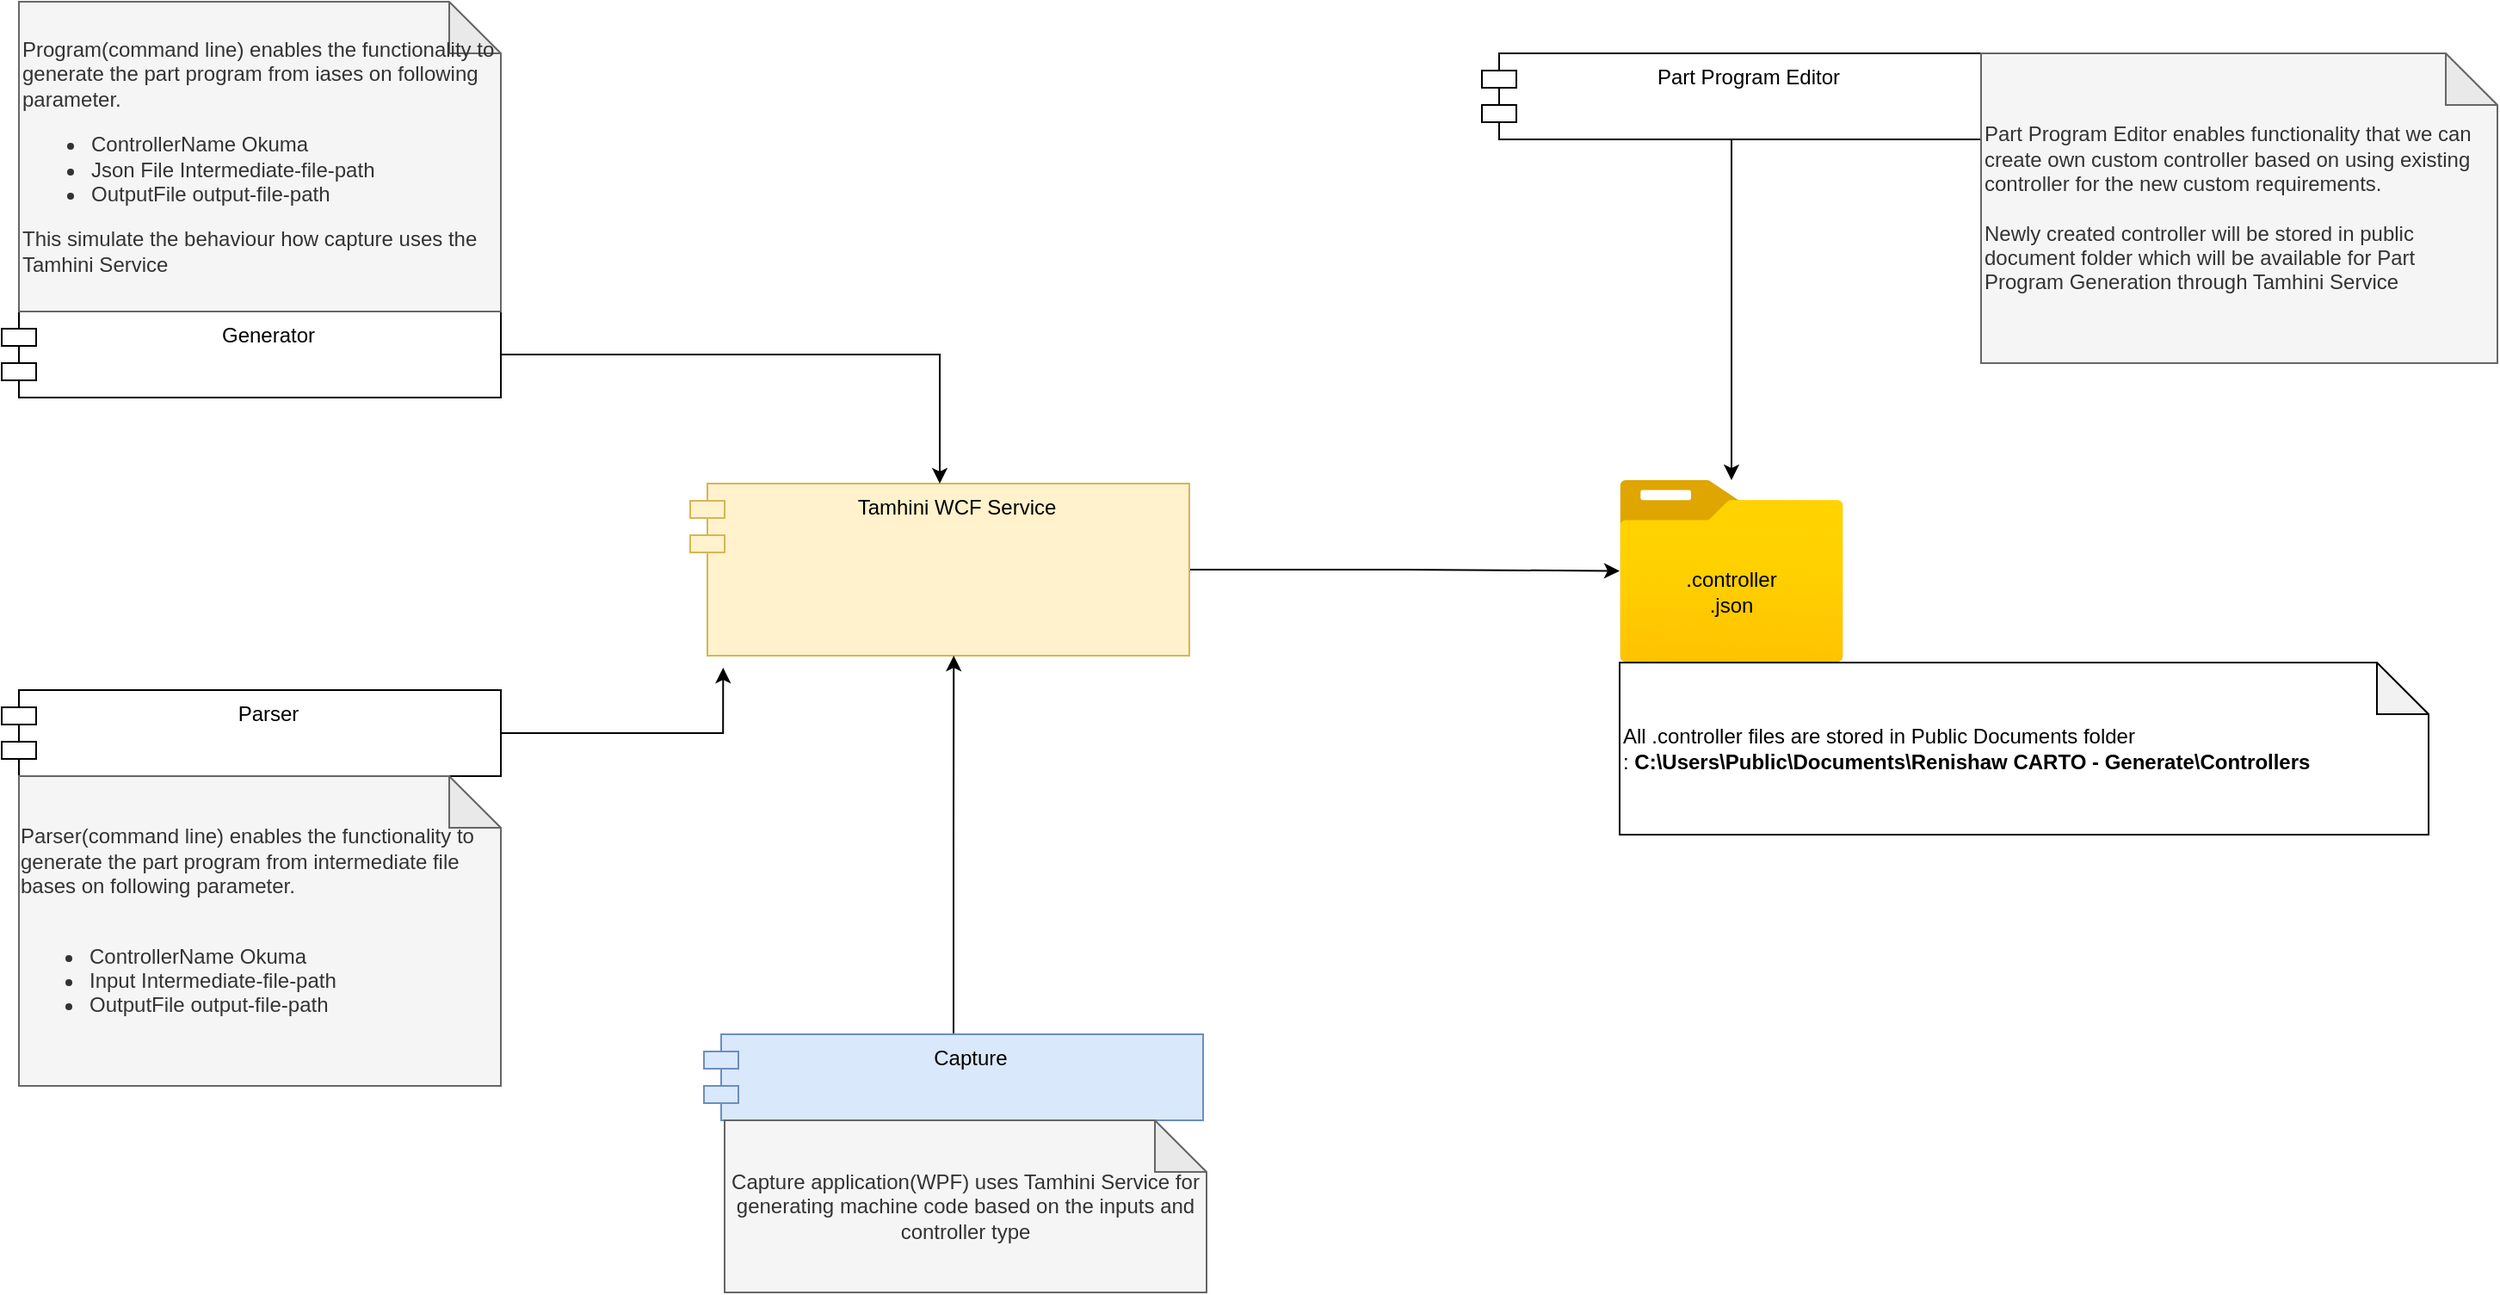 <mxfile version="21.6.8" type="github">
  <diagram name="Page-1" id="3JGw6h-FGLD1LkS74OxS">
    <mxGraphModel dx="2261" dy="764" grid="1" gridSize="10" guides="1" tooltips="1" connect="1" arrows="1" fold="1" page="1" pageScale="1" pageWidth="827" pageHeight="1169" math="0" shadow="0">
      <root>
        <mxCell id="0" />
        <mxCell id="1" parent="0" />
        <mxCell id="L4AEFNL89In-wAapZhFh-9" style="edgeStyle=orthogonalEdgeStyle;rounded=0;orthogonalLoop=1;jettySize=auto;html=1;" edge="1" parent="1" source="L4AEFNL89In-wAapZhFh-1" target="L4AEFNL89In-wAapZhFh-6">
          <mxGeometry relative="1" as="geometry" />
        </mxCell>
        <mxCell id="L4AEFNL89In-wAapZhFh-1" value="Tamhini WCF Service" style="shape=module;align=left;spacingLeft=20;align=center;verticalAlign=top;whiteSpace=wrap;html=1;fillColor=#fff2cc;strokeColor=#d6b656;" vertex="1" parent="1">
          <mxGeometry x="330" y="330" width="290" height="100" as="geometry" />
        </mxCell>
        <mxCell id="L4AEFNL89In-wAapZhFh-14" style="edgeStyle=orthogonalEdgeStyle;rounded=0;orthogonalLoop=1;jettySize=auto;html=1;entryX=0.066;entryY=1.07;entryDx=0;entryDy=0;entryPerimeter=0;" edge="1" parent="1" source="L4AEFNL89In-wAapZhFh-2" target="L4AEFNL89In-wAapZhFh-1">
          <mxGeometry relative="1" as="geometry" />
        </mxCell>
        <mxCell id="L4AEFNL89In-wAapZhFh-2" value="Parser" style="shape=module;align=left;spacingLeft=20;align=center;verticalAlign=top;whiteSpace=wrap;html=1;" vertex="1" parent="1">
          <mxGeometry x="-70" y="450" width="290" height="50" as="geometry" />
        </mxCell>
        <mxCell id="L4AEFNL89In-wAapZhFh-17" style="edgeStyle=orthogonalEdgeStyle;rounded=0;orthogonalLoop=1;jettySize=auto;html=1;" edge="1" parent="1" source="L4AEFNL89In-wAapZhFh-3" target="L4AEFNL89In-wAapZhFh-1">
          <mxGeometry relative="1" as="geometry" />
        </mxCell>
        <mxCell id="L4AEFNL89In-wAapZhFh-3" value="Generator" style="shape=module;align=left;spacingLeft=20;align=center;verticalAlign=top;whiteSpace=wrap;html=1;" vertex="1" parent="1">
          <mxGeometry x="-70" y="230" width="290" height="50" as="geometry" />
        </mxCell>
        <mxCell id="L4AEFNL89In-wAapZhFh-12" style="edgeStyle=orthogonalEdgeStyle;rounded=0;orthogonalLoop=1;jettySize=auto;html=1;entryX=0.528;entryY=1;entryDx=0;entryDy=0;entryPerimeter=0;" edge="1" parent="1" source="L4AEFNL89In-wAapZhFh-4" target="L4AEFNL89In-wAapZhFh-1">
          <mxGeometry relative="1" as="geometry" />
        </mxCell>
        <mxCell id="L4AEFNL89In-wAapZhFh-4" value="Capture" style="shape=module;align=left;spacingLeft=20;align=center;verticalAlign=top;whiteSpace=wrap;html=1;fillColor=#dae8fc;strokeColor=#6c8ebf;" vertex="1" parent="1">
          <mxGeometry x="338" y="650" width="290" height="50" as="geometry" />
        </mxCell>
        <mxCell id="L4AEFNL89In-wAapZhFh-11" style="edgeStyle=orthogonalEdgeStyle;rounded=0;orthogonalLoop=1;jettySize=auto;html=1;" edge="1" parent="1" source="L4AEFNL89In-wAapZhFh-5" target="L4AEFNL89In-wAapZhFh-6">
          <mxGeometry relative="1" as="geometry" />
        </mxCell>
        <mxCell id="L4AEFNL89In-wAapZhFh-5" value="Part Program Editor" style="shape=module;align=left;spacingLeft=20;align=center;verticalAlign=top;whiteSpace=wrap;html=1;" vertex="1" parent="1">
          <mxGeometry x="790" y="80" width="290" height="50" as="geometry" />
        </mxCell>
        <mxCell id="L4AEFNL89In-wAapZhFh-8" value="" style="group" vertex="1" connectable="0" parent="1">
          <mxGeometry x="870" y="328" width="130" height="105.51" as="geometry" />
        </mxCell>
        <mxCell id="L4AEFNL89In-wAapZhFh-6" value="" style="image;aspect=fixed;html=1;points=[];align=center;fontSize=12;image=img/lib/azure2/general/Folder_Blank.svg;" vertex="1" parent="L4AEFNL89In-wAapZhFh-8">
          <mxGeometry width="130" height="105.51" as="geometry" />
        </mxCell>
        <mxCell id="L4AEFNL89In-wAapZhFh-7" value=".controller&lt;br&gt;.json" style="text;html=1;strokeColor=none;fillColor=none;align=center;verticalAlign=middle;whiteSpace=wrap;rounded=0;" vertex="1" parent="L4AEFNL89In-wAapZhFh-8">
          <mxGeometry x="35" y="50" width="60" height="30" as="geometry" />
        </mxCell>
        <mxCell id="L4AEFNL89In-wAapZhFh-13" value="Capture application(WPF) uses Tamhini Service for generating machine code based on the inputs and controller type" style="shape=note;whiteSpace=wrap;html=1;backgroundOutline=1;darkOpacity=0.05;fillColor=#f5f5f5;strokeColor=#666666;fontColor=#333333;" vertex="1" parent="1">
          <mxGeometry x="350" y="700" width="280" height="100" as="geometry" />
        </mxCell>
        <mxCell id="L4AEFNL89In-wAapZhFh-15" value="&lt;div style=&quot;text-align: left;&quot;&gt;&lt;span style=&quot;background-color: initial;&quot;&gt;Parser(command line) enables the functionality to generate the part program from intermediate file bases on following parameter.&lt;br&gt;&lt;br&gt;&lt;ul&gt;&lt;li&gt;&lt;span style=&quot;background-color: initial;&quot;&gt;ControllerName Okuma&lt;/span&gt;&lt;/li&gt;&lt;li&gt;&lt;span style=&quot;background-color: initial;&quot;&gt;Input Intermediate-file-path&lt;/span&gt;&lt;/li&gt;&lt;li&gt;&lt;span style=&quot;background-color: initial;&quot;&gt;OutputFile output-file-path&lt;/span&gt;&lt;/li&gt;&lt;/ul&gt;&lt;/span&gt;&lt;/div&gt;" style="shape=note;whiteSpace=wrap;html=1;backgroundOutline=1;darkOpacity=0.05;fillColor=#f5f5f5;fontColor=#333333;strokeColor=#666666;" vertex="1" parent="1">
          <mxGeometry x="-60" y="500" width="280" height="180" as="geometry" />
        </mxCell>
        <mxCell id="L4AEFNL89In-wAapZhFh-16" value="&lt;div style=&quot;&quot;&gt;&lt;span style=&quot;background-color: initial;&quot;&gt;Program(command line) enables the functionality to generate the part program from iases on following parameter.&lt;br&gt;&lt;ul&gt;&lt;li&gt;&lt;span style=&quot;background-color: initial;&quot;&gt;ControllerName Okuma&lt;/span&gt;&lt;/li&gt;&lt;li&gt;&lt;span style=&quot;background-color: initial;&quot;&gt;Json File Intermediate-file-path&lt;/span&gt;&lt;/li&gt;&lt;li&gt;&lt;span style=&quot;background-color: initial;&quot;&gt;OutputFile output-file-path&lt;/span&gt;&lt;/li&gt;&lt;/ul&gt;&lt;div&gt;This simulate the behaviour how capture uses the Tamhini Service&lt;/div&gt;&lt;/span&gt;&lt;/div&gt;" style="shape=note;whiteSpace=wrap;html=1;backgroundOutline=1;darkOpacity=0.05;align=left;fillColor=#f5f5f5;fontColor=#333333;strokeColor=#666666;" vertex="1" parent="1">
          <mxGeometry x="-60" y="50" width="280" height="180" as="geometry" />
        </mxCell>
        <mxCell id="L4AEFNL89In-wAapZhFh-18" value="All .controller files are stored in Public Documents folder :&amp;nbsp;&lt;b&gt;C:\Users\Public\Documents\Renishaw CARTO - Generate\Controllers&lt;/b&gt;" style="shape=note;whiteSpace=wrap;html=1;backgroundOutline=1;darkOpacity=0.05;align=left;" vertex="1" parent="1">
          <mxGeometry x="870" y="434" width="470" height="100" as="geometry" />
        </mxCell>
        <mxCell id="L4AEFNL89In-wAapZhFh-19" value="&lt;div style=&quot;&quot;&gt;Part Program Editor enables functionality that we can create own custom controller based on using existing controller for the new custom requirements.&lt;br&gt;&lt;/div&gt;&lt;div style=&quot;&quot;&gt;&lt;br&gt;&lt;/div&gt;&lt;div style=&quot;&quot;&gt;Newly created controller will be stored in public document folder which will be available for Part Program Generation through Tamhini Service&lt;/div&gt;" style="shape=note;whiteSpace=wrap;html=1;backgroundOutline=1;darkOpacity=0.05;align=left;fillColor=#f5f5f5;fontColor=#333333;strokeColor=#666666;" vertex="1" parent="1">
          <mxGeometry x="1080" y="80" width="300" height="180" as="geometry" />
        </mxCell>
      </root>
    </mxGraphModel>
  </diagram>
</mxfile>
